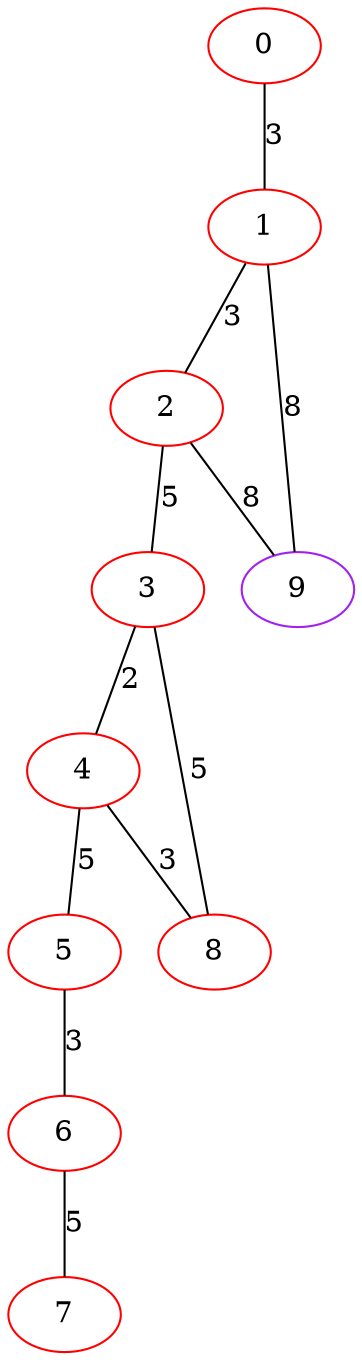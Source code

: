 graph "" {
0 [color=red, weight=1];
1 [color=red, weight=1];
2 [color=red, weight=1];
3 [color=red, weight=1];
4 [color=red, weight=1];
5 [color=red, weight=1];
6 [color=red, weight=1];
7 [color=red, weight=1];
8 [color=red, weight=1];
9 [color=purple, weight=4];
0 -- 1  [key=0, label=3];
1 -- 9  [key=0, label=8];
1 -- 2  [key=0, label=3];
2 -- 3  [key=0, label=5];
2 -- 9  [key=0, label=8];
3 -- 8  [key=0, label=5];
3 -- 4  [key=0, label=2];
4 -- 8  [key=0, label=3];
4 -- 5  [key=0, label=5];
5 -- 6  [key=0, label=3];
6 -- 7  [key=0, label=5];
}
